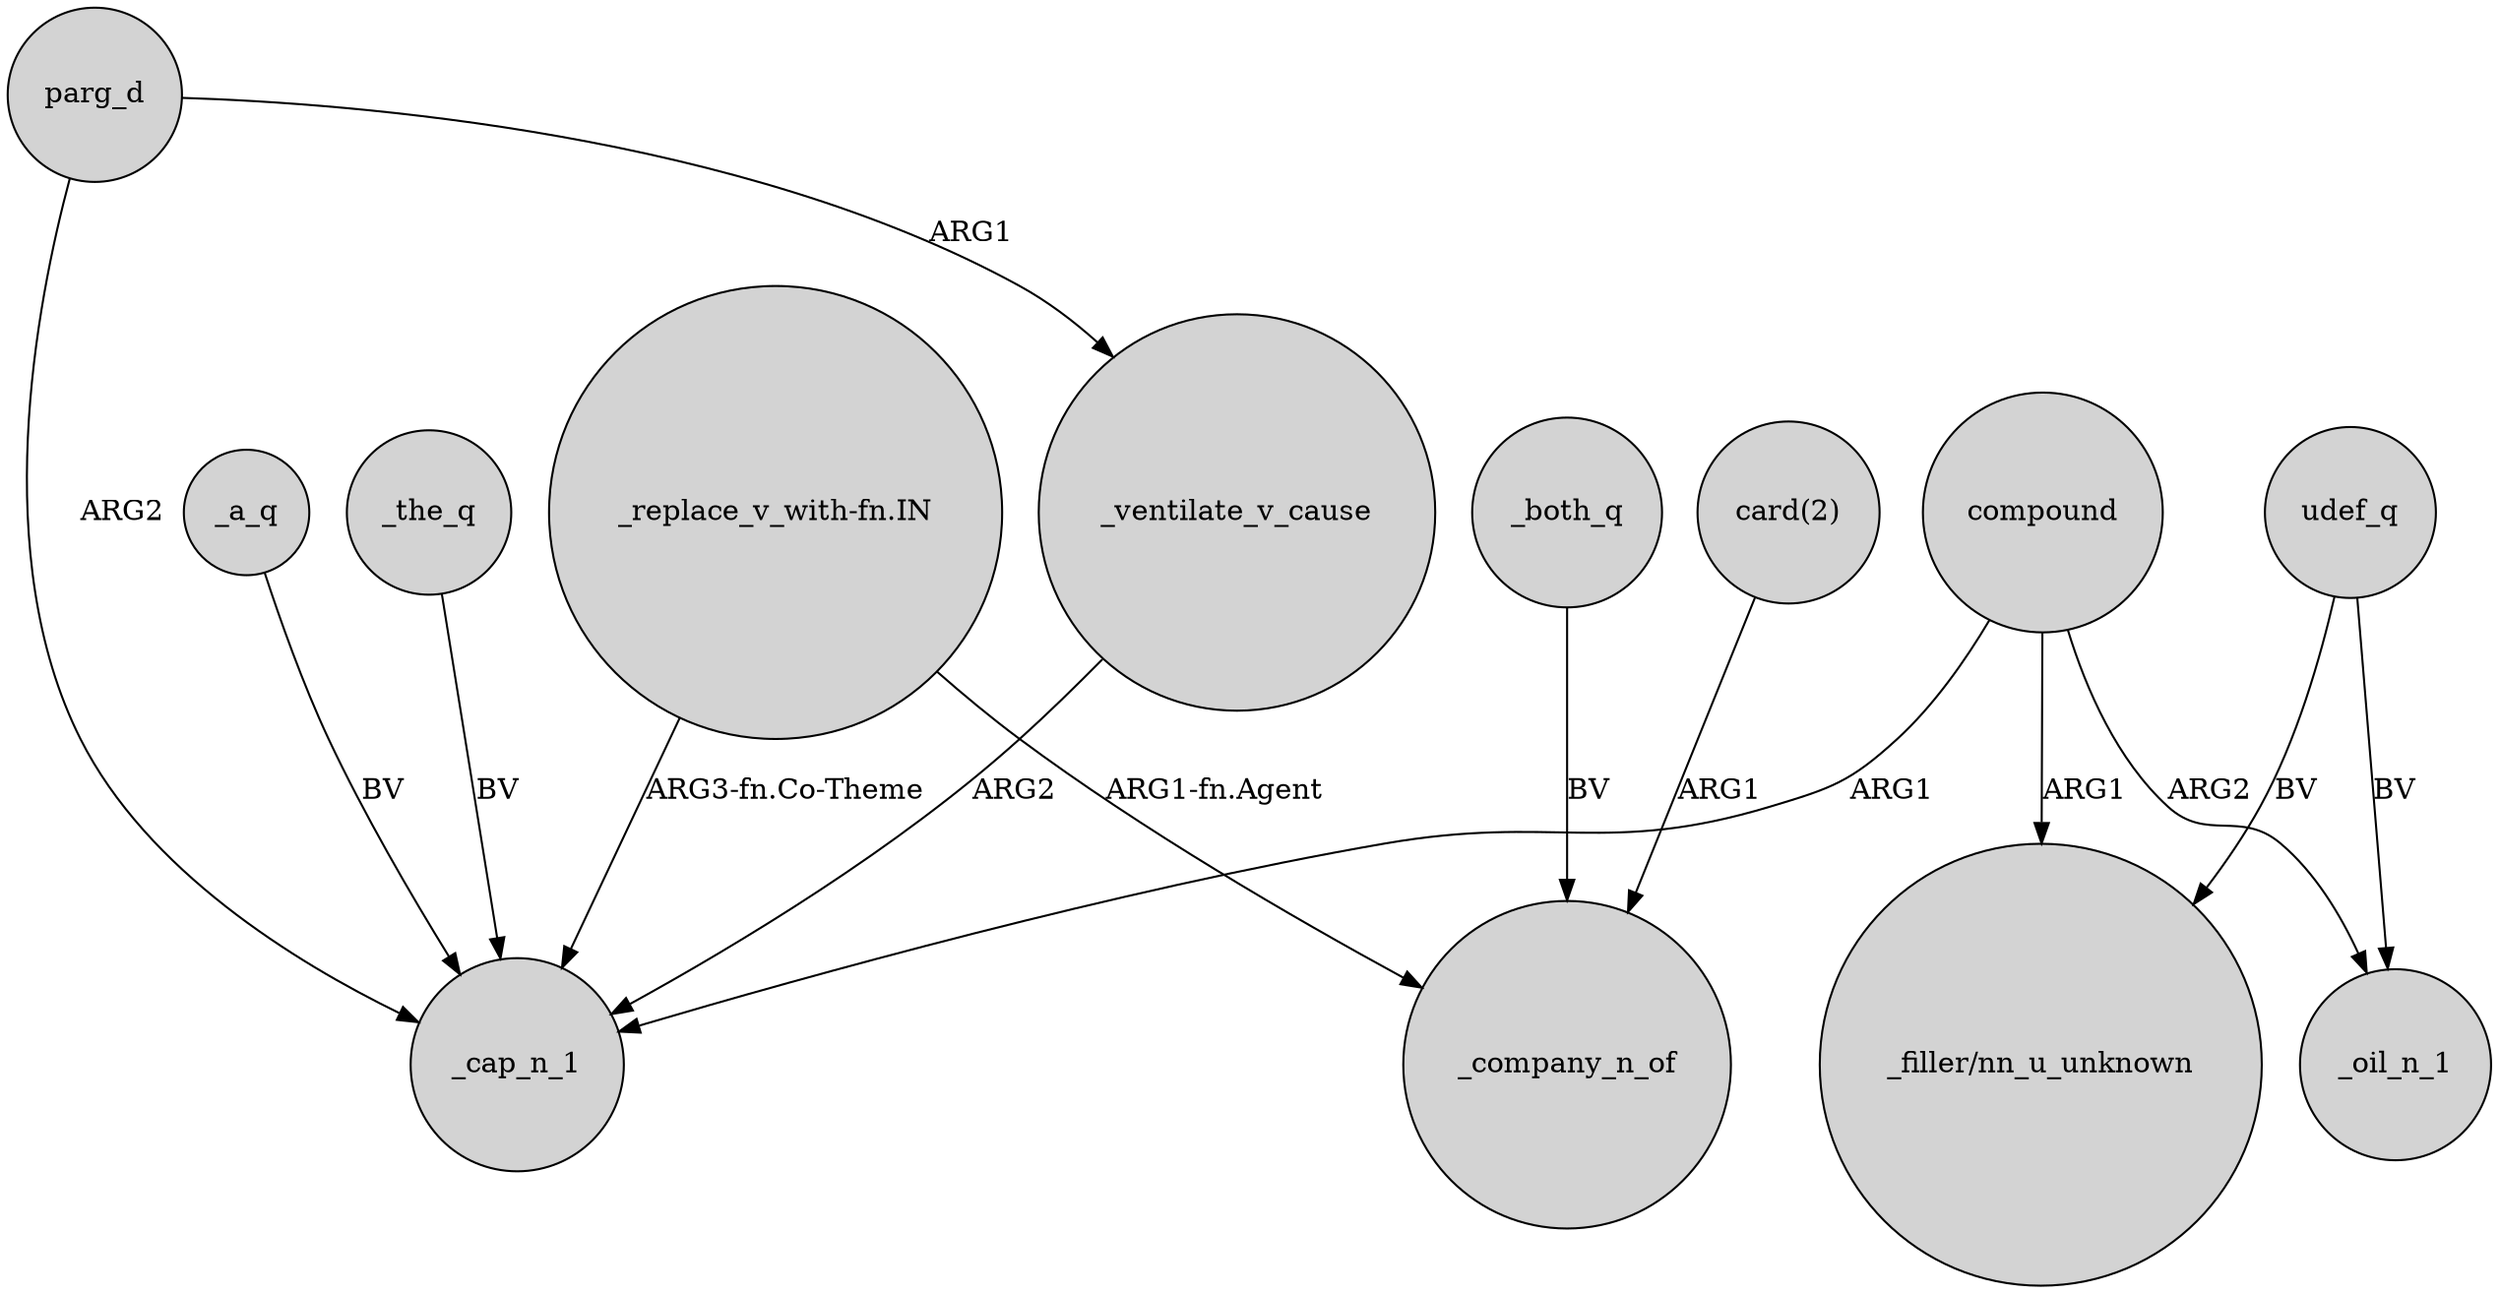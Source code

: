 digraph {
	node [shape=circle style=filled]
	_the_q -> _cap_n_1 [label=BV]
	_both_q -> _company_n_of [label=BV]
	parg_d -> _ventilate_v_cause [label=ARG1]
	"_replace_v_with-fn.IN" -> _company_n_of [label="ARG1-fn.Agent"]
	_a_q -> _cap_n_1 [label=BV]
	compound -> "_filler/nn_u_unknown" [label=ARG1]
	parg_d -> _cap_n_1 [label=ARG2]
	compound -> _cap_n_1 [label=ARG1]
	"_replace_v_with-fn.IN" -> _cap_n_1 [label="ARG3-fn.Co-Theme"]
	udef_q -> "_filler/nn_u_unknown" [label=BV]
	_ventilate_v_cause -> _cap_n_1 [label=ARG2]
	udef_q -> _oil_n_1 [label=BV]
	"card(2)" -> _company_n_of [label=ARG1]
	compound -> _oil_n_1 [label=ARG2]
}
